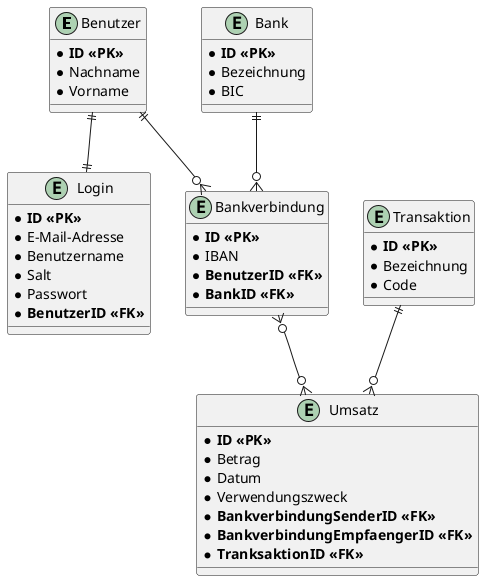 @startuml
entity Benutzer
{
    * **ID <<PK>>**
    * Nachname
    * Vorname
}

entity Login
{
    * **ID <<PK>>**
    * E-Mail-Adresse
    * Benutzername
    * Salt
    * Passwort
    * **BenutzerID <<FK>>**
}

entity Bank
{
    * **ID <<PK>>**
    * Bezeichnung
    * BIC
}

entity Bankverbindung
{
    * **ID <<PK>>**
    * IBAN
    * **BenutzerID <<FK>>**
    * **BankID <<FK>>**
}

entity Umsatz
{
    * **ID <<PK>>**
    * Betrag
    * Datum
    * Verwendungszweck
    * **BankverbindungSenderID <<FK>>**
    * **BankverbindungEmpfaengerID <<FK>>**
    * **TranksaktionID <<FK>>**
}

entity Transaktion
{
    * **ID <<PK>>**
    * Bezeichnung
    * Code
}

Benutzer ||--|| Login
Benutzer ||--o{ Bankverbindung
Bank ||--o{ Bankverbindung
Bankverbindung }o--o{ Umsatz
Transaktion ||--o{ Umsatz
@enduml
